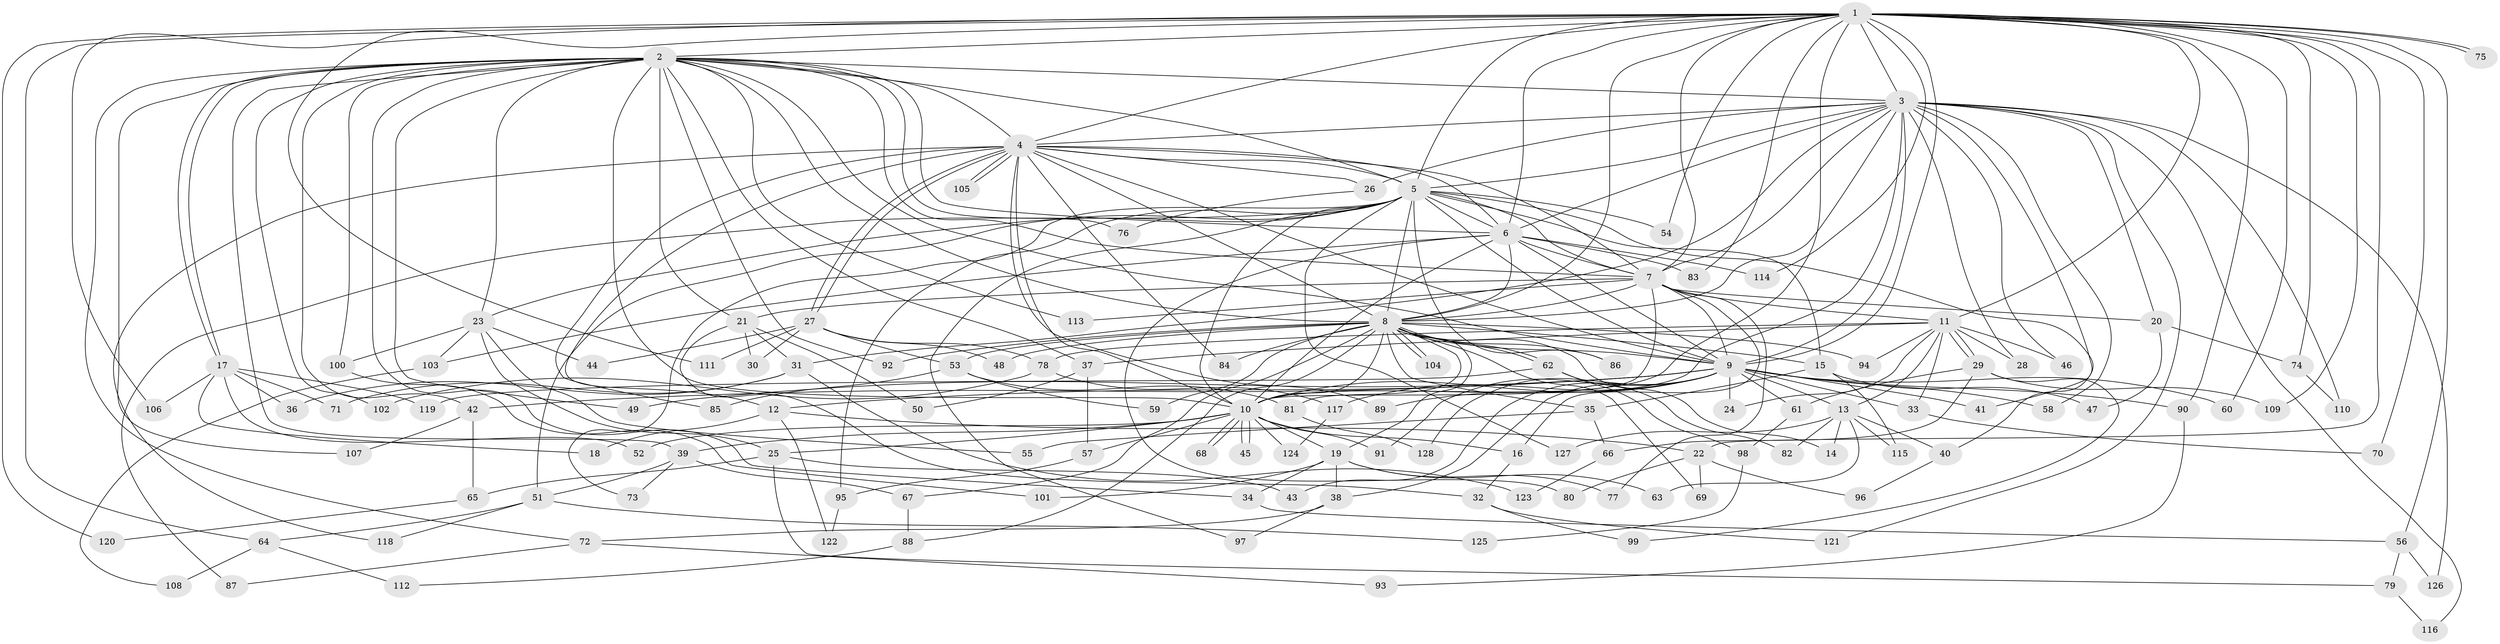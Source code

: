 // coarse degree distribution, {17: 0.019230769230769232, 21: 0.038461538461538464, 18: 0.019230769230769232, 16: 0.038461538461538464, 15: 0.019230769230769232, 14: 0.019230769230769232, 6: 0.07692307692307693, 7: 0.09615384615384616, 4: 0.057692307692307696, 9: 0.038461538461538464, 2: 0.17307692307692307, 3: 0.21153846153846154, 1: 0.07692307692307693, 5: 0.11538461538461539}
// Generated by graph-tools (version 1.1) at 2025/49/03/04/25 22:49:33]
// undirected, 128 vertices, 281 edges
graph export_dot {
  node [color=gray90,style=filled];
  1;
  2;
  3;
  4;
  5;
  6;
  7;
  8;
  9;
  10;
  11;
  12;
  13;
  14;
  15;
  16;
  17;
  18;
  19;
  20;
  21;
  22;
  23;
  24;
  25;
  26;
  27;
  28;
  29;
  30;
  31;
  32;
  33;
  34;
  35;
  36;
  37;
  38;
  39;
  40;
  41;
  42;
  43;
  44;
  45;
  46;
  47;
  48;
  49;
  50;
  51;
  52;
  53;
  54;
  55;
  56;
  57;
  58;
  59;
  60;
  61;
  62;
  63;
  64;
  65;
  66;
  67;
  68;
  69;
  70;
  71;
  72;
  73;
  74;
  75;
  76;
  77;
  78;
  79;
  80;
  81;
  82;
  83;
  84;
  85;
  86;
  87;
  88;
  89;
  90;
  91;
  92;
  93;
  94;
  95;
  96;
  97;
  98;
  99;
  100;
  101;
  102;
  103;
  104;
  105;
  106;
  107;
  108;
  109;
  110;
  111;
  112;
  113;
  114;
  115;
  116;
  117;
  118;
  119;
  120;
  121;
  122;
  123;
  124;
  125;
  126;
  127;
  128;
  1 -- 2;
  1 -- 3;
  1 -- 4;
  1 -- 5;
  1 -- 6;
  1 -- 7;
  1 -- 8;
  1 -- 9;
  1 -- 10;
  1 -- 11;
  1 -- 22;
  1 -- 54;
  1 -- 56;
  1 -- 60;
  1 -- 64;
  1 -- 70;
  1 -- 74;
  1 -- 75;
  1 -- 75;
  1 -- 83;
  1 -- 90;
  1 -- 106;
  1 -- 109;
  1 -- 111;
  1 -- 114;
  1 -- 120;
  2 -- 3;
  2 -- 4;
  2 -- 5;
  2 -- 6;
  2 -- 7;
  2 -- 8;
  2 -- 9;
  2 -- 10;
  2 -- 17;
  2 -- 17;
  2 -- 21;
  2 -- 23;
  2 -- 34;
  2 -- 37;
  2 -- 39;
  2 -- 42;
  2 -- 49;
  2 -- 72;
  2 -- 76;
  2 -- 92;
  2 -- 100;
  2 -- 102;
  2 -- 107;
  2 -- 113;
  3 -- 4;
  3 -- 5;
  3 -- 6;
  3 -- 7;
  3 -- 8;
  3 -- 9;
  3 -- 10;
  3 -- 20;
  3 -- 26;
  3 -- 28;
  3 -- 31;
  3 -- 41;
  3 -- 46;
  3 -- 58;
  3 -- 110;
  3 -- 116;
  3 -- 121;
  3 -- 126;
  4 -- 5;
  4 -- 6;
  4 -- 7;
  4 -- 8;
  4 -- 9;
  4 -- 10;
  4 -- 12;
  4 -- 26;
  4 -- 27;
  4 -- 27;
  4 -- 84;
  4 -- 85;
  4 -- 89;
  4 -- 105;
  4 -- 105;
  4 -- 118;
  5 -- 6;
  5 -- 7;
  5 -- 8;
  5 -- 9;
  5 -- 10;
  5 -- 15;
  5 -- 23;
  5 -- 40;
  5 -- 51;
  5 -- 54;
  5 -- 73;
  5 -- 86;
  5 -- 87;
  5 -- 95;
  5 -- 97;
  5 -- 127;
  6 -- 7;
  6 -- 8;
  6 -- 9;
  6 -- 10;
  6 -- 80;
  6 -- 83;
  6 -- 103;
  6 -- 114;
  7 -- 8;
  7 -- 9;
  7 -- 10;
  7 -- 11;
  7 -- 16;
  7 -- 20;
  7 -- 21;
  7 -- 77;
  7 -- 113;
  8 -- 9;
  8 -- 10;
  8 -- 14;
  8 -- 15;
  8 -- 19;
  8 -- 35;
  8 -- 48;
  8 -- 53;
  8 -- 59;
  8 -- 62;
  8 -- 62;
  8 -- 67;
  8 -- 69;
  8 -- 81;
  8 -- 84;
  8 -- 86;
  8 -- 88;
  8 -- 92;
  8 -- 94;
  8 -- 104;
  8 -- 104;
  9 -- 10;
  9 -- 12;
  9 -- 13;
  9 -- 24;
  9 -- 33;
  9 -- 38;
  9 -- 41;
  9 -- 42;
  9 -- 43;
  9 -- 49;
  9 -- 58;
  9 -- 60;
  9 -- 61;
  9 -- 89;
  9 -- 90;
  9 -- 91;
  9 -- 117;
  9 -- 128;
  10 -- 16;
  10 -- 19;
  10 -- 25;
  10 -- 39;
  10 -- 45;
  10 -- 45;
  10 -- 52;
  10 -- 57;
  10 -- 68;
  10 -- 68;
  10 -- 91;
  10 -- 124;
  11 -- 13;
  11 -- 24;
  11 -- 28;
  11 -- 29;
  11 -- 29;
  11 -- 33;
  11 -- 37;
  11 -- 46;
  11 -- 78;
  11 -- 94;
  12 -- 18;
  12 -- 22;
  12 -- 122;
  13 -- 14;
  13 -- 40;
  13 -- 63;
  13 -- 82;
  13 -- 115;
  13 -- 127;
  15 -- 35;
  15 -- 47;
  15 -- 115;
  16 -- 32;
  17 -- 18;
  17 -- 36;
  17 -- 52;
  17 -- 71;
  17 -- 106;
  17 -- 119;
  19 -- 34;
  19 -- 38;
  19 -- 63;
  19 -- 77;
  19 -- 101;
  20 -- 47;
  20 -- 74;
  21 -- 30;
  21 -- 31;
  21 -- 32;
  21 -- 50;
  22 -- 69;
  22 -- 80;
  22 -- 96;
  23 -- 25;
  23 -- 44;
  23 -- 55;
  23 -- 100;
  23 -- 103;
  25 -- 43;
  25 -- 65;
  25 -- 79;
  26 -- 76;
  27 -- 30;
  27 -- 44;
  27 -- 48;
  27 -- 53;
  27 -- 78;
  27 -- 111;
  29 -- 61;
  29 -- 66;
  29 -- 99;
  29 -- 109;
  31 -- 36;
  31 -- 71;
  31 -- 123;
  32 -- 99;
  32 -- 121;
  33 -- 70;
  34 -- 56;
  35 -- 55;
  35 -- 66;
  37 -- 50;
  37 -- 57;
  38 -- 72;
  38 -- 97;
  39 -- 51;
  39 -- 67;
  39 -- 73;
  40 -- 96;
  42 -- 65;
  42 -- 107;
  51 -- 64;
  51 -- 118;
  51 -- 125;
  53 -- 59;
  53 -- 81;
  53 -- 85;
  56 -- 79;
  56 -- 126;
  57 -- 95;
  61 -- 98;
  62 -- 82;
  62 -- 98;
  62 -- 119;
  64 -- 108;
  64 -- 112;
  65 -- 120;
  66 -- 123;
  67 -- 88;
  72 -- 87;
  72 -- 93;
  74 -- 110;
  78 -- 102;
  78 -- 117;
  79 -- 116;
  81 -- 128;
  88 -- 112;
  90 -- 93;
  95 -- 122;
  98 -- 125;
  100 -- 101;
  103 -- 108;
  117 -- 124;
}
